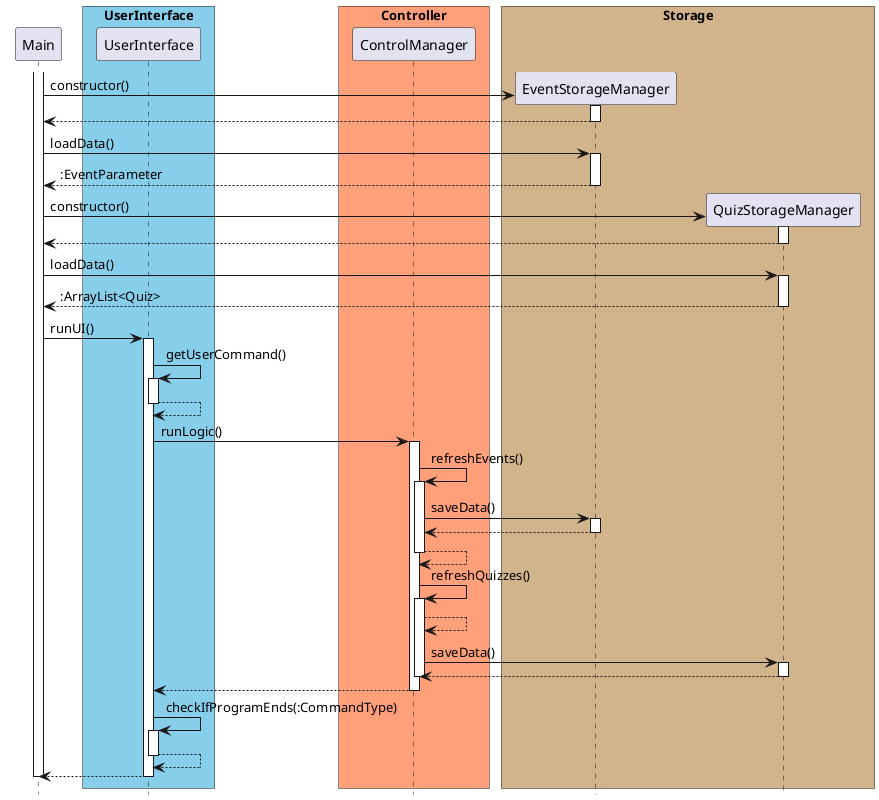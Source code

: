 @startuml

skinparam ParticipantPadding 10
skinparam BoxPadding 5
hide footbox

participant Main

box "UserInterface" #skyblue
participant UserInterface
end box

box "Controller" #LightSalmon
participant ControlManager
end box

box "Storage" #Tan
participant EventStorageManager
participant QuizStorageManager
end box

activate Main
Main -> EventStorageManager** : constructor()
activate EventStorageManager
EventStorageManager --> Main
deactivate EventStorageManager

Main -> EventStorageManager : loadData()
activate EventStorageManager
EventStorageManager --> Main : :EventParameter
deactivate EventStorageManager

Main -> QuizStorageManager** : constructor()
activate QuizStorageManager
QuizStorageManager --> Main
deactivate QuizStorageManager

Main -> QuizStorageManager : loadData()
activate QuizStorageManager
QuizStorageManager --> Main : :ArrayList<Quiz>
deactivate QuizStorageManager

Main -> UserInterface : runUI()
activate UserInterface
UserInterface -> UserInterface : getUserCommand()
activate UserInterface
UserInterface --> UserInterface
deactivate UserInterface
UserInterface -> ControlManager : runLogic()
activate ControlManager
ControlManager -> ControlManager : refreshEvents()
activate ControlManager
ControlManager -> EventStorageManager : saveData()
activate EventStorageManager
EventStorageManager --> ControlManager
deactivate EventStorageManager
ControlManager --> ControlManager
deactivate ControlManager
ControlManager -> ControlManager : refreshQuizzes()
activate ControlManager
ControlManager --> ControlManager
ControlManager -> QuizStorageManager : saveData()
activate QuizStorageManager
QuizStorageManager --> ControlManager
deactivate QuizStorageManager
deactivate ControlManager
ControlManager --> UserInterface
deactivate ControlManager
deactivate ControlManager
UserInterface -> UserInterface : checkIfProgramEnds(:CommandType)
activate UserInterface
UserInterface --> UserInterface
deactivate UserInterface
deactivate ControlManager
UserInterface --> Main
deactivate UserInterface
deactivate Main

@enduml
